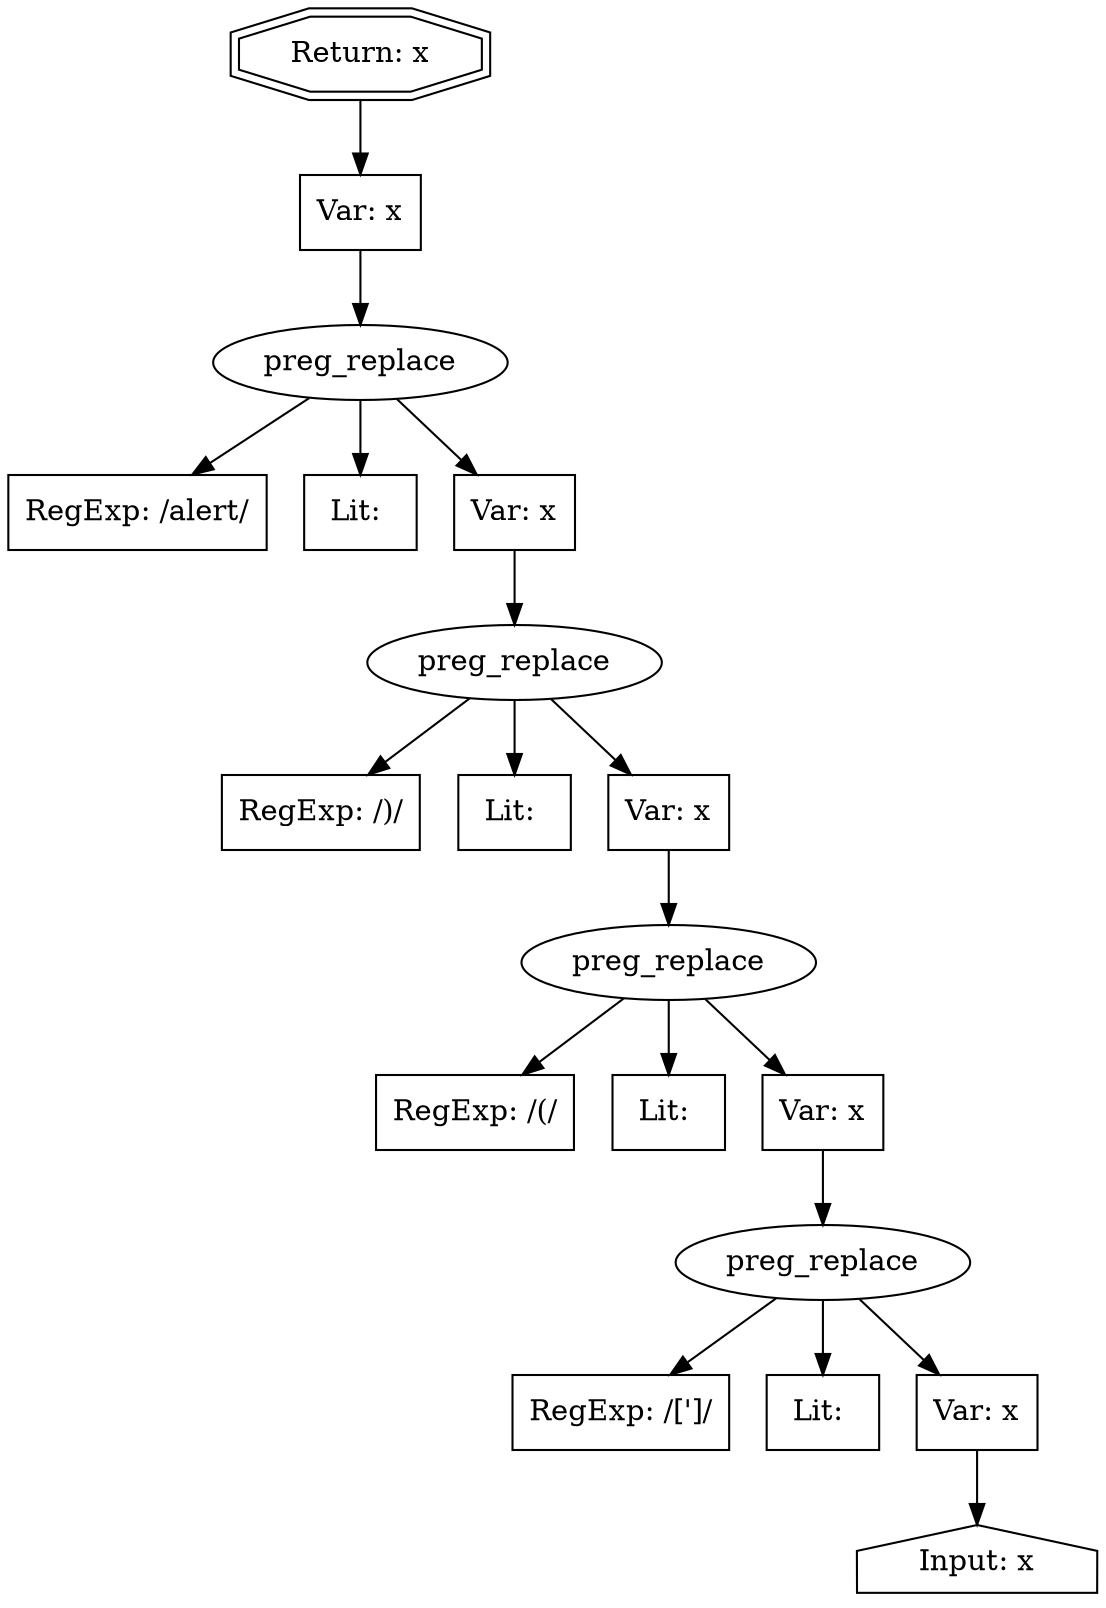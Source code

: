 // Finding: 90b13358-1ad3-430b-84d1-d82b00a274e4
// Finding.url: https://www.example245.com/student-loans/##</iframe></style></script></object></embed></textarea><img src=x onerror=taintfoxLog('210e9efa49ad4ce3a920974f88c7c594')><!--/*
// Finding.parentloc: https://www.example245.com/student-loans/##</iframe></style></script></object></embed></textarea><img src=x onerror=taintfoxLog('210e9efa49ad4ce3a920974f88c7c594')><!--/*
// Finding.domain: www.example245.com
// Finding.base_domain: example245.com
// Finding.source: location.href
// Finding.sink: innerHTML
// Sanitizer.score: 3
// Sanitizer.name: 
// Sanitizer.location: https://s.example98.com/tag.js#site=xLmQsbf&referrer=https%3A%2F%2Fwww.example245.com%2Fstudent-loans%2F%23%23%3C%2Fiframe%3E%3C%2Fstyle%3E%3C%2Fscript%3E%3C%2Fobject%3E%3C%2Fembed%3E%3C%2Ftextarea%3E%3Cimg%20src%3Dx%20onerror%3DtaintfoxLog('210e9efa49ad4ce3a920974f88c7c594')%3E%3C!--%2F* line 1 > eval - <anonymous>:1:0
// Finding.begin: 527
// Finding.end: 684
// Finding.original_uuid: 9ee0ddb8-138b-4a6f-bc09-918cc94fe1c2
// Finding.TwentyFiveMillionFlowsId: -1723050306
// Finding.script: https://s.example98.com/tag.js#site=xLmQsbf&referrer=https%3A%2F%2Fwww.example245.com%2Fstudent-loans%2F%23%23%3C%2Fiframe%3E%3C%2Fstyle%3E%3C%2Fscript%3E%3C%2Fobject%3E%3C%2Fembed%3E%3C%2Ftextarea%3E%3Cimg%20src%3Dx%20onerror%3DtaintfoxLog('210e9efa49ad4ce3a920974f88c7c594')%3E%3C!--%2F*
// Finding.line: 47
// Exploit.uuid: 210e9efa-49ad-4ce3-a920-974f88c7c594
// Exploit.success: false
// Exploit.status: validated
// Exploit.method: C
// Exploit.type: html
// Exploit.token: text
// Exploit.content: /
// Exploit.quote_type: None
// Exploit.tag: None
// Exploit.break_out: #</iframe></style></script></object></embed></textarea><img src=x onerror=
// Exploit.break_in: ><!--/*
// Exploit.payload: #</iframe></style></script></object></embed></textarea><img src=x onerror=taintfoxLog(1)><!--/*
// Exploit.begin_taint_url: 0
// Exploit.end_taint_url: 39
// Exploit.replace_begin_url: 39
// Exploit.replace_end_url: 39
// Exploit.replace_begin_param: 246
// Exploit.replace_end_param: 246
// Issues.LargestEncodeAttrStringChain: 0
// Issues.LargestTextFragmentEncodeChainLength: 0
// Issues.HasApproximation: false
// Issues.HasMissingImplementation: false
// Issues.HasInfiniteRegexWithFunctionReplacer: false
// Issues.MergedSplitAndJoins: false
// Issues.HasUrlInRhsOfReplace: false
// Issues.HasUrlInLhsOfReplace: false
// Issues.HasCookieValueInLhsOfreplace: false
// Issues.HasCookieValueInRhsOfreplace: false
// Issues.HasCookieValueInMatchPattern: false
// Issues.HasCookieValueInExecPattern: false
// Issues.RemovedLRConcats: true
// Issues.RemovedReplaceArtifacts: false
// Issues.HasUrlInMatchPattern: false
// Issues.HasUrlInExecPattern: false
// Issues.RemovedNOPreplaces: false
// Issues.Known_sanitizer: false
// DepGraph.hash: 421815134
// DepGraph.sanitizer_hash: 1455054376
// Removed LR concats 
// Removed LR concats 
// Removed LR concats 
// Removed LR concats 
digraph cfg {
n0 [shape=house, label="Input: x"];
n1 [shape=ellipse, label="preg_replace"];
n2 [shape=box, label="RegExp: /[']/"];
n3 [shape=box, label="Lit: "];
n4 [shape=box, label="Var: x"];
n5 [shape=ellipse, label="preg_replace"];
n6 [shape=box, label="RegExp: /\(/"];
n7 [shape=box, label="Lit: "];
n8 [shape=box, label="Var: x"];
n9 [shape=ellipse, label="preg_replace"];
n10 [shape=box, label="RegExp: /\)/"];
n11 [shape=box, label="Lit: "];
n12 [shape=box, label="Var: x"];
n13 [shape=ellipse, label="preg_replace"];
n14 [shape=box, label="RegExp: /alert/"];
n15 [shape=box, label="Lit: "];
n16 [shape=box, label="Var: x"];
n17 [shape=box, label="Var: x"];
n18 [shape=doubleoctagon, label="Return: x"];
n4 -> n0;
n1 -> n2;
n1 -> n3;
n1 -> n4;
n8 -> n1;
n5 -> n6;
n5 -> n7;
n5 -> n8;
n12 -> n5;
n9 -> n10;
n9 -> n11;
n9 -> n12;
n16 -> n9;
n13 -> n14;
n13 -> n15;
n13 -> n16;
n17 -> n13;
n18 -> n17;
}